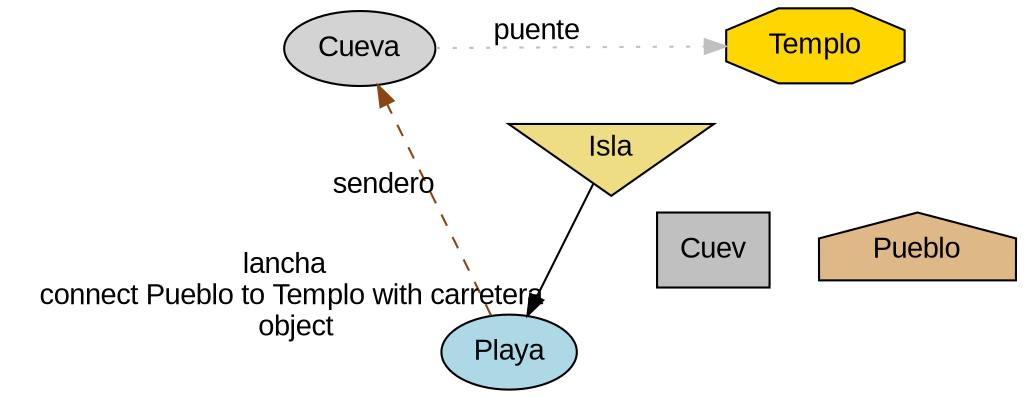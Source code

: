 digraph "Mundo de Prueba con Errores" {
  // Configuración general
  graph [layout=neato, splines=true, overlap=false, fontname="Arial"]; // permite uso de coordenadas
  node [fontname="Arial", style=filled];
  edge [fontname="Arial"];

  // Lugares
  "Playa" [shape=ellipse, fillcolor="lightblue", label="Playa", pos="0,0!"];
  "Cuev" [shape=box, fillcolor="gray", label="Cuev", pos="2,1!"];
  "Templo" [shape=octagon, fillcolor="gold", label="Templo", pos="3,3!"];
  "Isla" [shape=invtriangle, fillcolor="lightgoldenrod", label="Isla", pos="1,2!"];
  "Pueblo" [shape=house, fillcolor="burlywood", label="Pueblo", pos="4,1!"];

  // Objetos en coordenadas específicas

  // Objetos en lugares

  // Conexiones entre lugares
  "Playa" -> "Cueva" [label="sendero", color="saddlebrown", style=dashed];
  "Cueva" -> "Templo" [label="puente", color="gray", style=dotted];
  "Isla" -> "Playa" [label="lancha
    connect Pueblo to Templo with carretera  
    object ", color="black", style=solid];
}
